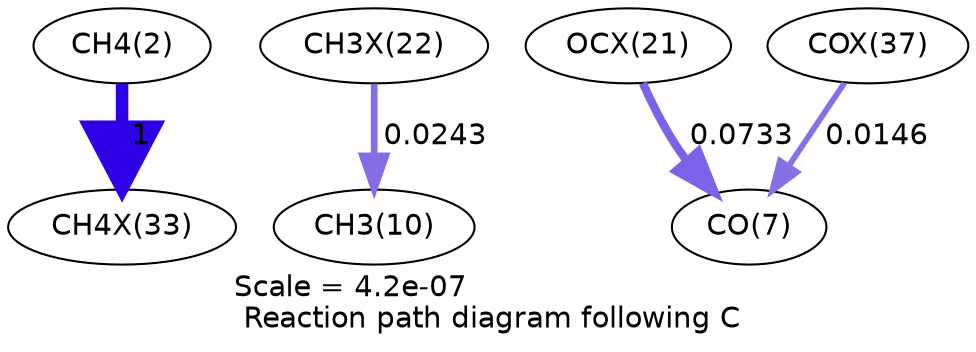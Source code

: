 digraph reaction_paths {
center=1;
s4 -> s51[fontname="Helvetica", penwidth=6, arrowsize=3, color="0.7, 1.5, 0.9"
, label=" 1"];
s46 -> s12[fontname="Helvetica", penwidth=3.2, arrowsize=1.6, color="0.7, 0.524, 0.9"
, label=" 0.0243"];
s45 -> s9[fontname="Helvetica", penwidth=4.03, arrowsize=2.01, color="0.7, 0.573, 0.9"
, label=" 0.0733"];
s55 -> s9[fontname="Helvetica", penwidth=2.81, arrowsize=1.4, color="0.7, 0.515, 0.9"
, label=" 0.0146"];
s4 [ fontname="Helvetica", label="CH4(2)"];
s9 [ fontname="Helvetica", label="CO(7)"];
s12 [ fontname="Helvetica", label="CH3(10)"];
s45 [ fontname="Helvetica", label="OCX(21)"];
s46 [ fontname="Helvetica", label="CH3X(22)"];
s51 [ fontname="Helvetica", label="CH4X(33)"];
s55 [ fontname="Helvetica", label="COX(37)"];
 label = "Scale = 4.2e-07\l Reaction path diagram following C";
 fontname = "Helvetica";
}
